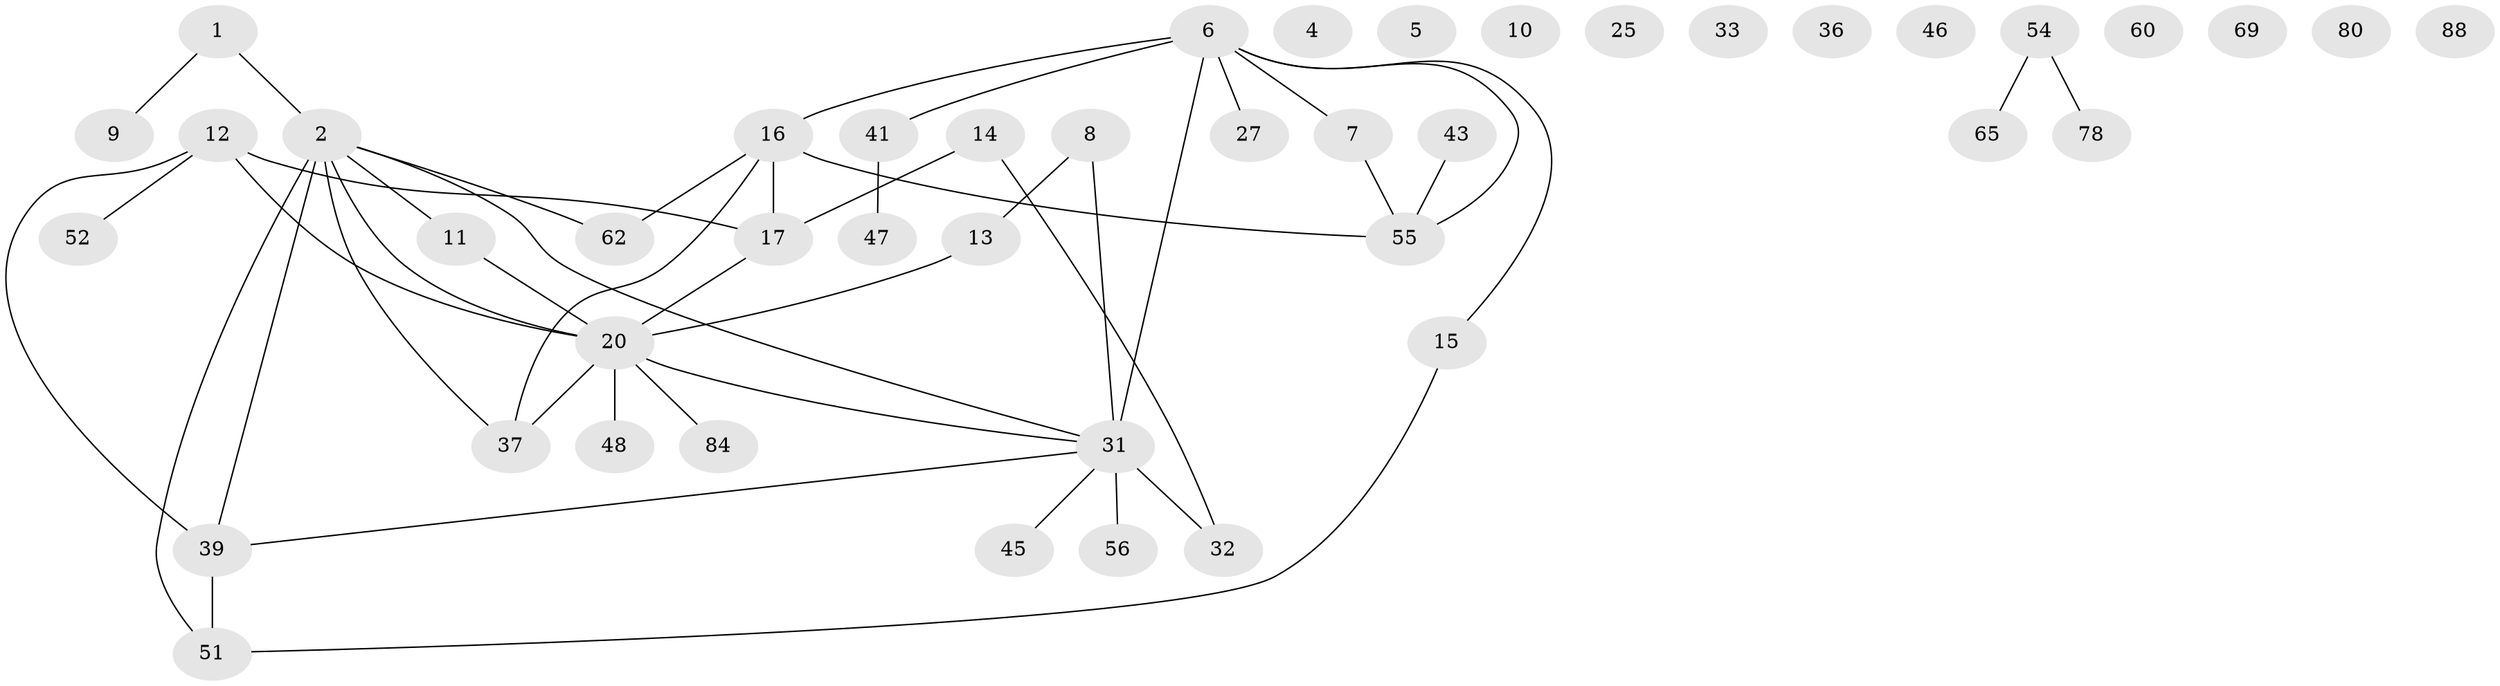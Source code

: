 // original degree distribution, {1: 0.2808988764044944, 2: 0.2247191011235955, 4: 0.11235955056179775, 0: 0.12359550561797752, 3: 0.1797752808988764, 5: 0.07865168539325842}
// Generated by graph-tools (version 1.1) at 2025/12/03/09/25 04:12:55]
// undirected, 44 vertices, 46 edges
graph export_dot {
graph [start="1"]
  node [color=gray90,style=filled];
  1 [super="+28"];
  2 [super="+3+87"];
  4;
  5;
  6 [super="+26+23"];
  7;
  8 [super="+18"];
  9 [super="+29"];
  10;
  11;
  12 [super="+49+66+76"];
  13 [super="+58"];
  14 [super="+82+35+22"];
  15;
  16 [super="+19+30+44"];
  17 [super="+73+57+24"];
  20 [super="+21+38"];
  25;
  27 [super="+34"];
  31 [super="+59+42"];
  32;
  33;
  36;
  37 [super="+53"];
  39 [super="+63"];
  41;
  43;
  45;
  46;
  47;
  48;
  51;
  52;
  54;
  55 [super="+64"];
  56;
  60;
  62 [super="+89"];
  65;
  69;
  78;
  80;
  84;
  88;
  1 -- 2;
  1 -- 9;
  2 -- 39 [weight=2];
  2 -- 62;
  2 -- 37;
  2 -- 51;
  2 -- 11;
  2 -- 31;
  2 -- 20;
  6 -- 55;
  6 -- 7;
  6 -- 27;
  6 -- 31 [weight=2];
  6 -- 15;
  6 -- 41;
  6 -- 16;
  7 -- 55;
  8 -- 13;
  8 -- 31;
  11 -- 20;
  12 -- 39;
  12 -- 17;
  12 -- 52;
  12 -- 20;
  13 -- 20;
  14 -- 17;
  14 -- 32;
  15 -- 51;
  16 -- 17;
  16 -- 62;
  16 -- 37;
  16 -- 55;
  17 -- 20;
  20 -- 48;
  20 -- 84;
  20 -- 37;
  20 -- 31;
  31 -- 39;
  31 -- 32;
  31 -- 56;
  31 -- 45;
  39 -- 51;
  41 -- 47;
  43 -- 55;
  54 -- 65;
  54 -- 78;
}
